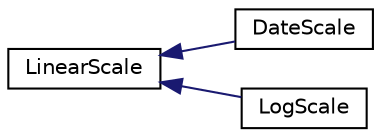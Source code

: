 digraph "Graphical Class Hierarchy"
{
 // LATEX_PDF_SIZE
  edge [fontname="Helvetica",fontsize="10",labelfontname="Helvetica",labelfontsize="10"];
  node [fontname="Helvetica",fontsize="10",shape=record];
  rankdir="LR";
  Node0 [label="LinearScale",height=0.2,width=0.4,color="black", fillcolor="white", style="filled",URL="$classLinearScale.html",tooltip=" "];
  Node0 -> Node1 [dir="back",color="midnightblue",fontsize="10",style="solid",fontname="Helvetica"];
  Node1 [label="DateScale",height=0.2,width=0.4,color="black", fillcolor="white", style="filled",URL="$classDateScale.html",tooltip=" "];
  Node0 -> Node2 [dir="back",color="midnightblue",fontsize="10",style="solid",fontname="Helvetica"];
  Node2 [label="LogScale",height=0.2,width=0.4,color="black", fillcolor="white", style="filled",URL="$classLogScale.html",tooltip=" "];
}
